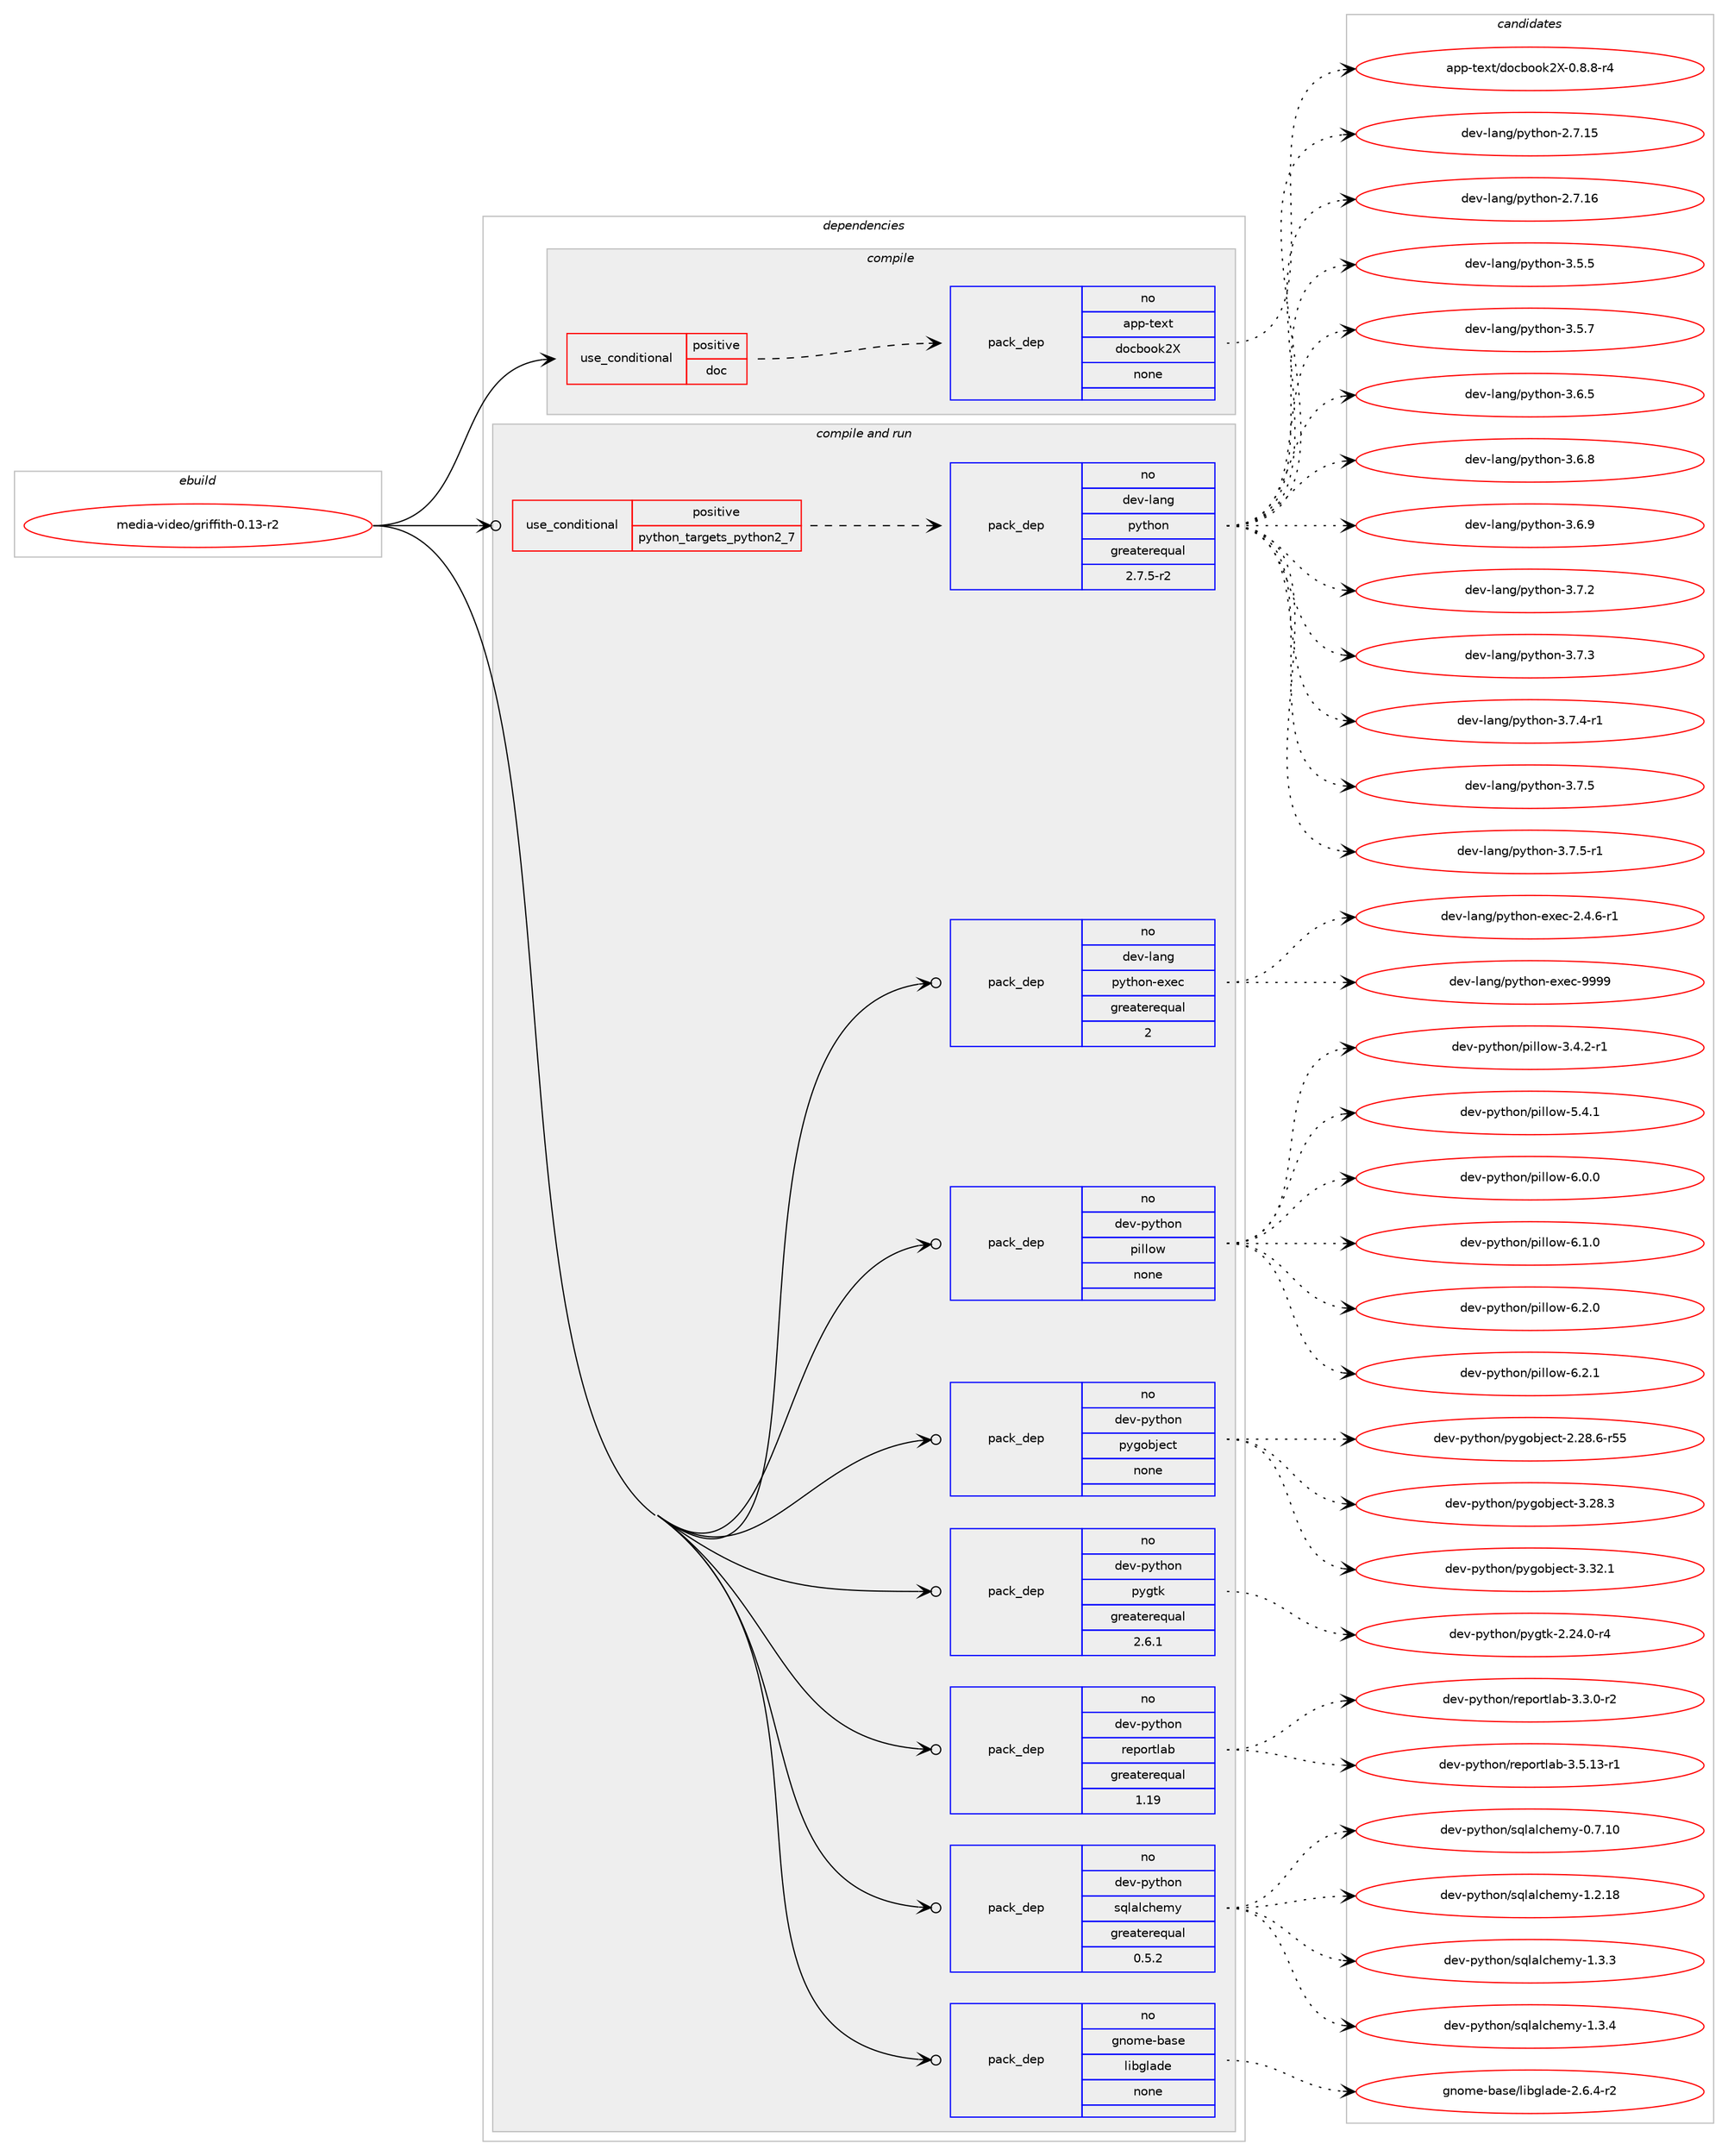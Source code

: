digraph prolog {

# *************
# Graph options
# *************

newrank=true;
concentrate=true;
compound=true;
graph [rankdir=LR,fontname=Helvetica,fontsize=10,ranksep=1.5];#, ranksep=2.5, nodesep=0.2];
edge  [arrowhead=vee];
node  [fontname=Helvetica,fontsize=10];

# **********
# The ebuild
# **********

subgraph cluster_leftcol {
color=gray;
rank=same;
label=<<i>ebuild</i>>;
id [label="media-video/griffith-0.13-r2", color=red, width=4, href="../media-video/griffith-0.13-r2.svg"];
}

# ****************
# The dependencies
# ****************

subgraph cluster_midcol {
color=gray;
label=<<i>dependencies</i>>;
subgraph cluster_compile {
fillcolor="#eeeeee";
style=filled;
label=<<i>compile</i>>;
subgraph cond196346 {
dependency807601 [label=<<TABLE BORDER="0" CELLBORDER="1" CELLSPACING="0" CELLPADDING="4"><TR><TD ROWSPAN="3" CELLPADDING="10">use_conditional</TD></TR><TR><TD>positive</TD></TR><TR><TD>doc</TD></TR></TABLE>>, shape=none, color=red];
subgraph pack597166 {
dependency807602 [label=<<TABLE BORDER="0" CELLBORDER="1" CELLSPACING="0" CELLPADDING="4" WIDTH="220"><TR><TD ROWSPAN="6" CELLPADDING="30">pack_dep</TD></TR><TR><TD WIDTH="110">no</TD></TR><TR><TD>app-text</TD></TR><TR><TD>docbook2X</TD></TR><TR><TD>none</TD></TR><TR><TD></TD></TR></TABLE>>, shape=none, color=blue];
}
dependency807601:e -> dependency807602:w [weight=20,style="dashed",arrowhead="vee"];
}
id:e -> dependency807601:w [weight=20,style="solid",arrowhead="vee"];
}
subgraph cluster_compileandrun {
fillcolor="#eeeeee";
style=filled;
label=<<i>compile and run</i>>;
subgraph cond196347 {
dependency807603 [label=<<TABLE BORDER="0" CELLBORDER="1" CELLSPACING="0" CELLPADDING="4"><TR><TD ROWSPAN="3" CELLPADDING="10">use_conditional</TD></TR><TR><TD>positive</TD></TR><TR><TD>python_targets_python2_7</TD></TR></TABLE>>, shape=none, color=red];
subgraph pack597167 {
dependency807604 [label=<<TABLE BORDER="0" CELLBORDER="1" CELLSPACING="0" CELLPADDING="4" WIDTH="220"><TR><TD ROWSPAN="6" CELLPADDING="30">pack_dep</TD></TR><TR><TD WIDTH="110">no</TD></TR><TR><TD>dev-lang</TD></TR><TR><TD>python</TD></TR><TR><TD>greaterequal</TD></TR><TR><TD>2.7.5-r2</TD></TR></TABLE>>, shape=none, color=blue];
}
dependency807603:e -> dependency807604:w [weight=20,style="dashed",arrowhead="vee"];
}
id:e -> dependency807603:w [weight=20,style="solid",arrowhead="odotvee"];
subgraph pack597168 {
dependency807605 [label=<<TABLE BORDER="0" CELLBORDER="1" CELLSPACING="0" CELLPADDING="4" WIDTH="220"><TR><TD ROWSPAN="6" CELLPADDING="30">pack_dep</TD></TR><TR><TD WIDTH="110">no</TD></TR><TR><TD>dev-lang</TD></TR><TR><TD>python-exec</TD></TR><TR><TD>greaterequal</TD></TR><TR><TD>2</TD></TR></TABLE>>, shape=none, color=blue];
}
id:e -> dependency807605:w [weight=20,style="solid",arrowhead="odotvee"];
subgraph pack597169 {
dependency807606 [label=<<TABLE BORDER="0" CELLBORDER="1" CELLSPACING="0" CELLPADDING="4" WIDTH="220"><TR><TD ROWSPAN="6" CELLPADDING="30">pack_dep</TD></TR><TR><TD WIDTH="110">no</TD></TR><TR><TD>dev-python</TD></TR><TR><TD>pillow</TD></TR><TR><TD>none</TD></TR><TR><TD></TD></TR></TABLE>>, shape=none, color=blue];
}
id:e -> dependency807606:w [weight=20,style="solid",arrowhead="odotvee"];
subgraph pack597170 {
dependency807607 [label=<<TABLE BORDER="0" CELLBORDER="1" CELLSPACING="0" CELLPADDING="4" WIDTH="220"><TR><TD ROWSPAN="6" CELLPADDING="30">pack_dep</TD></TR><TR><TD WIDTH="110">no</TD></TR><TR><TD>dev-python</TD></TR><TR><TD>pygobject</TD></TR><TR><TD>none</TD></TR><TR><TD></TD></TR></TABLE>>, shape=none, color=blue];
}
id:e -> dependency807607:w [weight=20,style="solid",arrowhead="odotvee"];
subgraph pack597171 {
dependency807608 [label=<<TABLE BORDER="0" CELLBORDER="1" CELLSPACING="0" CELLPADDING="4" WIDTH="220"><TR><TD ROWSPAN="6" CELLPADDING="30">pack_dep</TD></TR><TR><TD WIDTH="110">no</TD></TR><TR><TD>dev-python</TD></TR><TR><TD>pygtk</TD></TR><TR><TD>greaterequal</TD></TR><TR><TD>2.6.1</TD></TR></TABLE>>, shape=none, color=blue];
}
id:e -> dependency807608:w [weight=20,style="solid",arrowhead="odotvee"];
subgraph pack597172 {
dependency807609 [label=<<TABLE BORDER="0" CELLBORDER="1" CELLSPACING="0" CELLPADDING="4" WIDTH="220"><TR><TD ROWSPAN="6" CELLPADDING="30">pack_dep</TD></TR><TR><TD WIDTH="110">no</TD></TR><TR><TD>dev-python</TD></TR><TR><TD>reportlab</TD></TR><TR><TD>greaterequal</TD></TR><TR><TD>1.19</TD></TR></TABLE>>, shape=none, color=blue];
}
id:e -> dependency807609:w [weight=20,style="solid",arrowhead="odotvee"];
subgraph pack597173 {
dependency807610 [label=<<TABLE BORDER="0" CELLBORDER="1" CELLSPACING="0" CELLPADDING="4" WIDTH="220"><TR><TD ROWSPAN="6" CELLPADDING="30">pack_dep</TD></TR><TR><TD WIDTH="110">no</TD></TR><TR><TD>dev-python</TD></TR><TR><TD>sqlalchemy</TD></TR><TR><TD>greaterequal</TD></TR><TR><TD>0.5.2</TD></TR></TABLE>>, shape=none, color=blue];
}
id:e -> dependency807610:w [weight=20,style="solid",arrowhead="odotvee"];
subgraph pack597174 {
dependency807611 [label=<<TABLE BORDER="0" CELLBORDER="1" CELLSPACING="0" CELLPADDING="4" WIDTH="220"><TR><TD ROWSPAN="6" CELLPADDING="30">pack_dep</TD></TR><TR><TD WIDTH="110">no</TD></TR><TR><TD>gnome-base</TD></TR><TR><TD>libglade</TD></TR><TR><TD>none</TD></TR><TR><TD></TD></TR></TABLE>>, shape=none, color=blue];
}
id:e -> dependency807611:w [weight=20,style="solid",arrowhead="odotvee"];
}
subgraph cluster_run {
fillcolor="#eeeeee";
style=filled;
label=<<i>run</i>>;
}
}

# **************
# The candidates
# **************

subgraph cluster_choices {
rank=same;
color=gray;
label=<<i>candidates</i>>;

subgraph choice597166 {
color=black;
nodesep=1;
choice971121124511610112011647100111999811111110750884548465646564511452 [label="app-text/docbook2X-0.8.8-r4", color=red, width=4,href="../app-text/docbook2X-0.8.8-r4.svg"];
dependency807602:e -> choice971121124511610112011647100111999811111110750884548465646564511452:w [style=dotted,weight="100"];
}
subgraph choice597167 {
color=black;
nodesep=1;
choice10010111845108971101034711212111610411111045504655464953 [label="dev-lang/python-2.7.15", color=red, width=4,href="../dev-lang/python-2.7.15.svg"];
choice10010111845108971101034711212111610411111045504655464954 [label="dev-lang/python-2.7.16", color=red, width=4,href="../dev-lang/python-2.7.16.svg"];
choice100101118451089711010347112121116104111110455146534653 [label="dev-lang/python-3.5.5", color=red, width=4,href="../dev-lang/python-3.5.5.svg"];
choice100101118451089711010347112121116104111110455146534655 [label="dev-lang/python-3.5.7", color=red, width=4,href="../dev-lang/python-3.5.7.svg"];
choice100101118451089711010347112121116104111110455146544653 [label="dev-lang/python-3.6.5", color=red, width=4,href="../dev-lang/python-3.6.5.svg"];
choice100101118451089711010347112121116104111110455146544656 [label="dev-lang/python-3.6.8", color=red, width=4,href="../dev-lang/python-3.6.8.svg"];
choice100101118451089711010347112121116104111110455146544657 [label="dev-lang/python-3.6.9", color=red, width=4,href="../dev-lang/python-3.6.9.svg"];
choice100101118451089711010347112121116104111110455146554650 [label="dev-lang/python-3.7.2", color=red, width=4,href="../dev-lang/python-3.7.2.svg"];
choice100101118451089711010347112121116104111110455146554651 [label="dev-lang/python-3.7.3", color=red, width=4,href="../dev-lang/python-3.7.3.svg"];
choice1001011184510897110103471121211161041111104551465546524511449 [label="dev-lang/python-3.7.4-r1", color=red, width=4,href="../dev-lang/python-3.7.4-r1.svg"];
choice100101118451089711010347112121116104111110455146554653 [label="dev-lang/python-3.7.5", color=red, width=4,href="../dev-lang/python-3.7.5.svg"];
choice1001011184510897110103471121211161041111104551465546534511449 [label="dev-lang/python-3.7.5-r1", color=red, width=4,href="../dev-lang/python-3.7.5-r1.svg"];
dependency807604:e -> choice10010111845108971101034711212111610411111045504655464953:w [style=dotted,weight="100"];
dependency807604:e -> choice10010111845108971101034711212111610411111045504655464954:w [style=dotted,weight="100"];
dependency807604:e -> choice100101118451089711010347112121116104111110455146534653:w [style=dotted,weight="100"];
dependency807604:e -> choice100101118451089711010347112121116104111110455146534655:w [style=dotted,weight="100"];
dependency807604:e -> choice100101118451089711010347112121116104111110455146544653:w [style=dotted,weight="100"];
dependency807604:e -> choice100101118451089711010347112121116104111110455146544656:w [style=dotted,weight="100"];
dependency807604:e -> choice100101118451089711010347112121116104111110455146544657:w [style=dotted,weight="100"];
dependency807604:e -> choice100101118451089711010347112121116104111110455146554650:w [style=dotted,weight="100"];
dependency807604:e -> choice100101118451089711010347112121116104111110455146554651:w [style=dotted,weight="100"];
dependency807604:e -> choice1001011184510897110103471121211161041111104551465546524511449:w [style=dotted,weight="100"];
dependency807604:e -> choice100101118451089711010347112121116104111110455146554653:w [style=dotted,weight="100"];
dependency807604:e -> choice1001011184510897110103471121211161041111104551465546534511449:w [style=dotted,weight="100"];
}
subgraph choice597168 {
color=black;
nodesep=1;
choice10010111845108971101034711212111610411111045101120101994550465246544511449 [label="dev-lang/python-exec-2.4.6-r1", color=red, width=4,href="../dev-lang/python-exec-2.4.6-r1.svg"];
choice10010111845108971101034711212111610411111045101120101994557575757 [label="dev-lang/python-exec-9999", color=red, width=4,href="../dev-lang/python-exec-9999.svg"];
dependency807605:e -> choice10010111845108971101034711212111610411111045101120101994550465246544511449:w [style=dotted,weight="100"];
dependency807605:e -> choice10010111845108971101034711212111610411111045101120101994557575757:w [style=dotted,weight="100"];
}
subgraph choice597169 {
color=black;
nodesep=1;
choice10010111845112121116104111110471121051081081111194551465246504511449 [label="dev-python/pillow-3.4.2-r1", color=red, width=4,href="../dev-python/pillow-3.4.2-r1.svg"];
choice1001011184511212111610411111047112105108108111119455346524649 [label="dev-python/pillow-5.4.1", color=red, width=4,href="../dev-python/pillow-5.4.1.svg"];
choice1001011184511212111610411111047112105108108111119455446484648 [label="dev-python/pillow-6.0.0", color=red, width=4,href="../dev-python/pillow-6.0.0.svg"];
choice1001011184511212111610411111047112105108108111119455446494648 [label="dev-python/pillow-6.1.0", color=red, width=4,href="../dev-python/pillow-6.1.0.svg"];
choice1001011184511212111610411111047112105108108111119455446504648 [label="dev-python/pillow-6.2.0", color=red, width=4,href="../dev-python/pillow-6.2.0.svg"];
choice1001011184511212111610411111047112105108108111119455446504649 [label="dev-python/pillow-6.2.1", color=red, width=4,href="../dev-python/pillow-6.2.1.svg"];
dependency807606:e -> choice10010111845112121116104111110471121051081081111194551465246504511449:w [style=dotted,weight="100"];
dependency807606:e -> choice1001011184511212111610411111047112105108108111119455346524649:w [style=dotted,weight="100"];
dependency807606:e -> choice1001011184511212111610411111047112105108108111119455446484648:w [style=dotted,weight="100"];
dependency807606:e -> choice1001011184511212111610411111047112105108108111119455446494648:w [style=dotted,weight="100"];
dependency807606:e -> choice1001011184511212111610411111047112105108108111119455446504648:w [style=dotted,weight="100"];
dependency807606:e -> choice1001011184511212111610411111047112105108108111119455446504649:w [style=dotted,weight="100"];
}
subgraph choice597170 {
color=black;
nodesep=1;
choice1001011184511212111610411111047112121103111981061019911645504650564654451145353 [label="dev-python/pygobject-2.28.6-r55", color=red, width=4,href="../dev-python/pygobject-2.28.6-r55.svg"];
choice1001011184511212111610411111047112121103111981061019911645514650564651 [label="dev-python/pygobject-3.28.3", color=red, width=4,href="../dev-python/pygobject-3.28.3.svg"];
choice1001011184511212111610411111047112121103111981061019911645514651504649 [label="dev-python/pygobject-3.32.1", color=red, width=4,href="../dev-python/pygobject-3.32.1.svg"];
dependency807607:e -> choice1001011184511212111610411111047112121103111981061019911645504650564654451145353:w [style=dotted,weight="100"];
dependency807607:e -> choice1001011184511212111610411111047112121103111981061019911645514650564651:w [style=dotted,weight="100"];
dependency807607:e -> choice1001011184511212111610411111047112121103111981061019911645514651504649:w [style=dotted,weight="100"];
}
subgraph choice597171 {
color=black;
nodesep=1;
choice1001011184511212111610411111047112121103116107455046505246484511452 [label="dev-python/pygtk-2.24.0-r4", color=red, width=4,href="../dev-python/pygtk-2.24.0-r4.svg"];
dependency807608:e -> choice1001011184511212111610411111047112121103116107455046505246484511452:w [style=dotted,weight="100"];
}
subgraph choice597172 {
color=black;
nodesep=1;
choice100101118451121211161041111104711410111211111411610897984551465146484511450 [label="dev-python/reportlab-3.3.0-r2", color=red, width=4,href="../dev-python/reportlab-3.3.0-r2.svg"];
choice10010111845112121116104111110471141011121111141161089798455146534649514511449 [label="dev-python/reportlab-3.5.13-r1", color=red, width=4,href="../dev-python/reportlab-3.5.13-r1.svg"];
dependency807609:e -> choice100101118451121211161041111104711410111211111411610897984551465146484511450:w [style=dotted,weight="100"];
dependency807609:e -> choice10010111845112121116104111110471141011121111141161089798455146534649514511449:w [style=dotted,weight="100"];
}
subgraph choice597173 {
color=black;
nodesep=1;
choice1001011184511212111610411111047115113108971089910410110912145484655464948 [label="dev-python/sqlalchemy-0.7.10", color=red, width=4,href="../dev-python/sqlalchemy-0.7.10.svg"];
choice1001011184511212111610411111047115113108971089910410110912145494650464956 [label="dev-python/sqlalchemy-1.2.18", color=red, width=4,href="../dev-python/sqlalchemy-1.2.18.svg"];
choice10010111845112121116104111110471151131089710899104101109121454946514651 [label="dev-python/sqlalchemy-1.3.3", color=red, width=4,href="../dev-python/sqlalchemy-1.3.3.svg"];
choice10010111845112121116104111110471151131089710899104101109121454946514652 [label="dev-python/sqlalchemy-1.3.4", color=red, width=4,href="../dev-python/sqlalchemy-1.3.4.svg"];
dependency807610:e -> choice1001011184511212111610411111047115113108971089910410110912145484655464948:w [style=dotted,weight="100"];
dependency807610:e -> choice1001011184511212111610411111047115113108971089910410110912145494650464956:w [style=dotted,weight="100"];
dependency807610:e -> choice10010111845112121116104111110471151131089710899104101109121454946514651:w [style=dotted,weight="100"];
dependency807610:e -> choice10010111845112121116104111110471151131089710899104101109121454946514652:w [style=dotted,weight="100"];
}
subgraph choice597174 {
color=black;
nodesep=1;
choice1031101111091014598971151014710810598103108971001014550465446524511450 [label="gnome-base/libglade-2.6.4-r2", color=red, width=4,href="../gnome-base/libglade-2.6.4-r2.svg"];
dependency807611:e -> choice1031101111091014598971151014710810598103108971001014550465446524511450:w [style=dotted,weight="100"];
}
}

}
